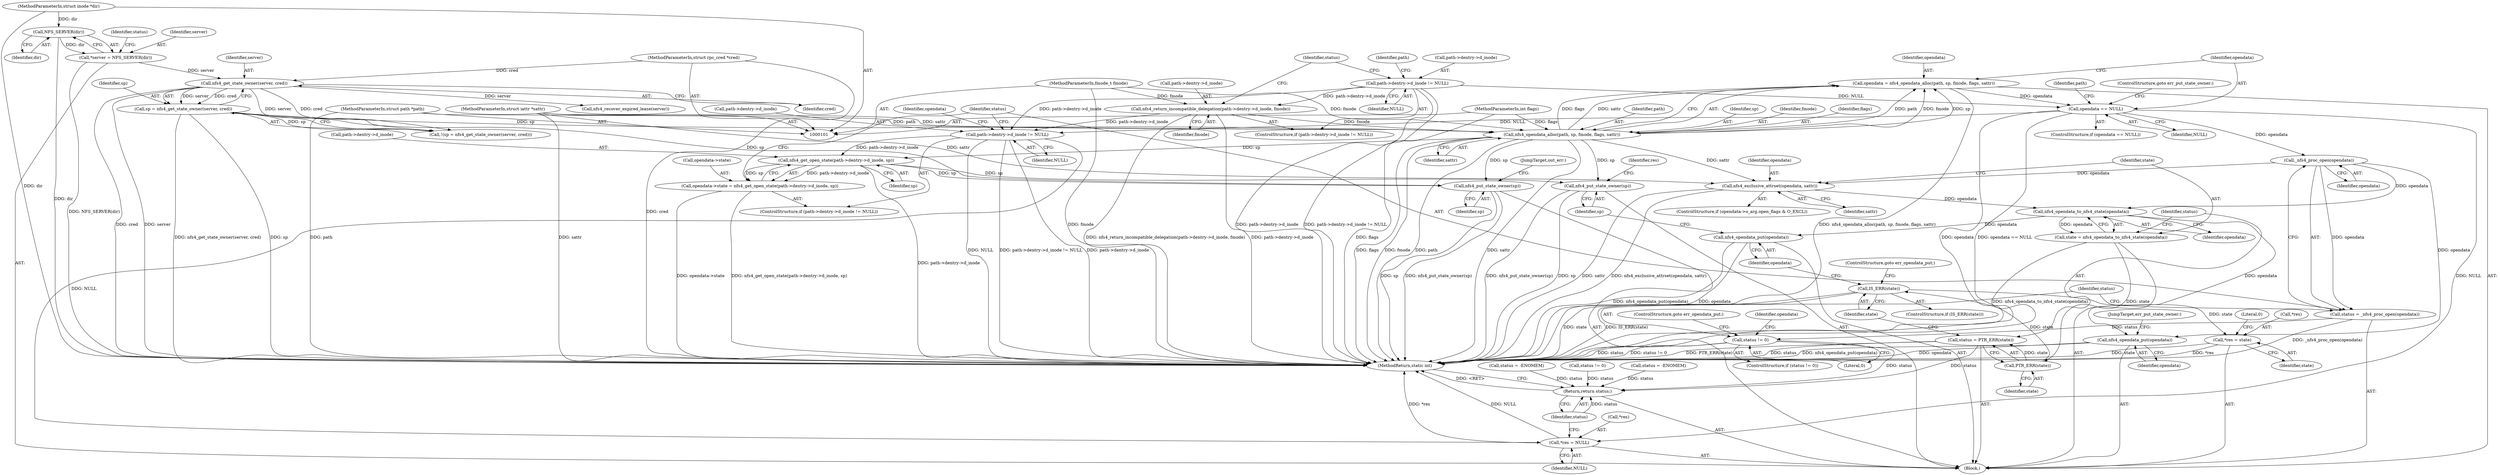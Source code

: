 digraph "0_linux_dc0b027dfadfcb8a5504f7d8052754bf8d501ab9_1@API" {
"1000174" [label="(Call,opendata == NULL)"];
"1000165" [label="(Call,opendata = nfs4_opendata_alloc(path, sp, fmode, flags, sattr))"];
"1000167" [label="(Call,nfs4_opendata_alloc(path, sp, fmode, flags, sattr))"];
"1000103" [label="(MethodParameterIn,struct path *path)"];
"1000128" [label="(Call,sp = nfs4_get_state_owner(server, cred))"];
"1000130" [label="(Call,nfs4_get_state_owner(server, cred))"];
"1000116" [label="(Call,*server = NFS_SERVER(dir))"];
"1000118" [label="(Call,NFS_SERVER(dir))"];
"1000102" [label="(MethodParameterIn,struct inode *dir)"];
"1000107" [label="(MethodParameterIn,struct rpc_cred *cred)"];
"1000154" [label="(Call,nfs4_return_incompatible_delegation(path->dentry->d_inode, fmode))"];
"1000147" [label="(Call,path->dentry->d_inode != NULL)"];
"1000104" [label="(MethodParameterIn,fmode_t fmode)"];
"1000105" [label="(MethodParameterIn,int flags)"];
"1000106" [label="(MethodParameterIn,struct iattr *sattr)"];
"1000179" [label="(Call,path->dentry->d_inode != NULL)"];
"1000190" [label="(Call,nfs4_get_open_state(path->dentry->d_inode, sp))"];
"1000186" [label="(Call,opendata->state = nfs4_get_open_state(path->dentry->d_inode, sp))"];
"1000231" [label="(Call,nfs4_put_state_owner(sp))"];
"1000243" [label="(Call,nfs4_put_state_owner(sp))"];
"1000246" [label="(Call,*res = NULL)"];
"1000199" [label="(Call,_nfs4_proc_open(opendata))"];
"1000197" [label="(Call,status = _nfs4_proc_open(opendata))"];
"1000202" [label="(Call,status != 0)"];
"1000250" [label="(Return,return status;)"];
"1000214" [label="(Call,nfs4_exclusive_attrset(opendata, sattr))"];
"1000219" [label="(Call,nfs4_opendata_to_nfs4_state(opendata))"];
"1000217" [label="(Call,state = nfs4_opendata_to_nfs4_state(opendata))"];
"1000223" [label="(Call,PTR_ERR(state))"];
"1000221" [label="(Call,status = PTR_ERR(state))"];
"1000226" [label="(Call,IS_ERR(state))"];
"1000233" [label="(Call,*res = state)"];
"1000229" [label="(Call,nfs4_opendata_put(opendata))"];
"1000240" [label="(Call,nfs4_opendata_put(opendata))"];
"1000224" [label="(Identifier,state)"];
"1000204" [label="(Literal,0)"];
"1000227" [label="(Identifier,state)"];
"1000177" [label="(ControlStructure,goto err_put_state_owner;)"];
"1000241" [label="(Identifier,opendata)"];
"1000226" [label="(Call,IS_ERR(state))"];
"1000252" [label="(MethodReturn,static int)"];
"1000118" [label="(Call,NFS_SERVER(dir))"];
"1000203" [label="(Identifier,status)"];
"1000166" [label="(Identifier,opendata)"];
"1000187" [label="(Call,opendata->state)"];
"1000250" [label="(Return,return status;)"];
"1000129" [label="(Identifier,sp)"];
"1000127" [label="(Call,!(sp = nfs4_get_state_owner(server, cred)))"];
"1000201" [label="(ControlStructure,if (status != 0))"];
"1000233" [label="(Call,*res = state)"];
"1000139" [label="(Call,nfs4_recover_expired_lease(server))"];
"1000175" [label="(Identifier,opendata)"];
"1000180" [label="(Call,path->dentry->d_inode)"];
"1000109" [label="(Block,)"];
"1000132" [label="(Identifier,cred)"];
"1000225" [label="(ControlStructure,if (IS_ERR(state)))"];
"1000188" [label="(Identifier,opendata)"];
"1000172" [label="(Identifier,sattr)"];
"1000246" [label="(Call,*res = NULL)"];
"1000179" [label="(Call,path->dentry->d_inode != NULL)"];
"1000131" [label="(Identifier,server)"];
"1000222" [label="(Identifier,status)"];
"1000185" [label="(Identifier,NULL)"];
"1000199" [label="(Call,_nfs4_proc_open(opendata))"];
"1000165" [label="(Call,opendata = nfs4_opendata_alloc(path, sp, fmode, flags, sattr))"];
"1000173" [label="(ControlStructure,if (opendata == NULL))"];
"1000116" [label="(Call,*server = NFS_SERVER(dir))"];
"1000168" [label="(Identifier,path)"];
"1000123" [label="(Identifier,status)"];
"1000119" [label="(Identifier,dir)"];
"1000230" [label="(Identifier,opendata)"];
"1000198" [label="(Identifier,status)"];
"1000191" [label="(Call,path->dentry->d_inode)"];
"1000105" [label="(MethodParameterIn,int flags)"];
"1000162" [label="(Identifier,status)"];
"1000217" [label="(Call,state = nfs4_opendata_to_nfs4_state(opendata))"];
"1000157" [label="(Identifier,path)"];
"1000229" [label="(Call,nfs4_opendata_put(opendata))"];
"1000117" [label="(Identifier,server)"];
"1000107" [label="(MethodParameterIn,struct rpc_cred *cred)"];
"1000235" [label="(Identifier,res)"];
"1000245" [label="(JumpTarget,out_err:)"];
"1000242" [label="(JumpTarget,err_put_state_owner:)"];
"1000148" [label="(Call,path->dentry->d_inode)"];
"1000228" [label="(ControlStructure,goto err_opendata_put;)"];
"1000102" [label="(MethodParameterIn,struct inode *dir)"];
"1000153" [label="(Identifier,NULL)"];
"1000232" [label="(Identifier,sp)"];
"1000154" [label="(Call,nfs4_return_incompatible_delegation(path->dentry->d_inode, fmode))"];
"1000216" [label="(Identifier,sattr)"];
"1000104" [label="(MethodParameterIn,fmode_t fmode)"];
"1000169" [label="(Identifier,sp)"];
"1000190" [label="(Call,nfs4_get_open_state(path->dentry->d_inode, sp))"];
"1000161" [label="(Call,status = -ENOMEM)"];
"1000200" [label="(Identifier,opendata)"];
"1000186" [label="(Call,opendata->state = nfs4_get_open_state(path->dentry->d_inode, sp))"];
"1000155" [label="(Call,path->dentry->d_inode)"];
"1000142" [label="(Call,status != 0)"];
"1000240" [label="(Call,nfs4_opendata_put(opendata))"];
"1000234" [label="(Call,*res)"];
"1000197" [label="(Call,status = _nfs4_proc_open(opendata))"];
"1000244" [label="(Identifier,sp)"];
"1000176" [label="(Identifier,NULL)"];
"1000170" [label="(Identifier,fmode)"];
"1000146" [label="(ControlStructure,if (path->dentry->d_inode != NULL))"];
"1000196" [label="(Identifier,sp)"];
"1000238" [label="(Literal,0)"];
"1000223" [label="(Call,PTR_ERR(state))"];
"1000122" [label="(Call,status = -ENOMEM)"];
"1000147" [label="(Call,path->dentry->d_inode != NULL)"];
"1000128" [label="(Call,sp = nfs4_get_state_owner(server, cred))"];
"1000220" [label="(Identifier,opendata)"];
"1000218" [label="(Identifier,state)"];
"1000210" [label="(Identifier,opendata)"];
"1000247" [label="(Call,*res)"];
"1000182" [label="(Identifier,path)"];
"1000174" [label="(Call,opendata == NULL)"];
"1000251" [label="(Identifier,status)"];
"1000219" [label="(Call,nfs4_opendata_to_nfs4_state(opendata))"];
"1000171" [label="(Identifier,flags)"];
"1000214" [label="(Call,nfs4_exclusive_attrset(opendata, sattr))"];
"1000178" [label="(ControlStructure,if (path->dentry->d_inode != NULL))"];
"1000130" [label="(Call,nfs4_get_state_owner(server, cred))"];
"1000205" [label="(ControlStructure,goto err_opendata_put;)"];
"1000236" [label="(Identifier,state)"];
"1000249" [label="(Identifier,NULL)"];
"1000103" [label="(MethodParameterIn,struct path *path)"];
"1000106" [label="(MethodParameterIn,struct iattr *sattr)"];
"1000231" [label="(Call,nfs4_put_state_owner(sp))"];
"1000221" [label="(Call,status = PTR_ERR(state))"];
"1000215" [label="(Identifier,opendata)"];
"1000206" [label="(ControlStructure,if (opendata->o_arg.open_flags & O_EXCL))"];
"1000243" [label="(Call,nfs4_put_state_owner(sp))"];
"1000160" [label="(Identifier,fmode)"];
"1000202" [label="(Call,status != 0)"];
"1000167" [label="(Call,nfs4_opendata_alloc(path, sp, fmode, flags, sattr))"];
"1000174" -> "1000173"  [label="AST: "];
"1000174" -> "1000176"  [label="CFG: "];
"1000175" -> "1000174"  [label="AST: "];
"1000176" -> "1000174"  [label="AST: "];
"1000177" -> "1000174"  [label="CFG: "];
"1000182" -> "1000174"  [label="CFG: "];
"1000174" -> "1000252"  [label="DDG: opendata == NULL"];
"1000174" -> "1000252"  [label="DDG: opendata"];
"1000165" -> "1000174"  [label="DDG: opendata"];
"1000147" -> "1000174"  [label="DDG: NULL"];
"1000174" -> "1000179"  [label="DDG: NULL"];
"1000174" -> "1000199"  [label="DDG: opendata"];
"1000174" -> "1000246"  [label="DDG: NULL"];
"1000165" -> "1000109"  [label="AST: "];
"1000165" -> "1000167"  [label="CFG: "];
"1000166" -> "1000165"  [label="AST: "];
"1000167" -> "1000165"  [label="AST: "];
"1000175" -> "1000165"  [label="CFG: "];
"1000165" -> "1000252"  [label="DDG: nfs4_opendata_alloc(path, sp, fmode, flags, sattr)"];
"1000167" -> "1000165"  [label="DDG: path"];
"1000167" -> "1000165"  [label="DDG: sattr"];
"1000167" -> "1000165"  [label="DDG: fmode"];
"1000167" -> "1000165"  [label="DDG: sp"];
"1000167" -> "1000165"  [label="DDG: flags"];
"1000167" -> "1000172"  [label="CFG: "];
"1000168" -> "1000167"  [label="AST: "];
"1000169" -> "1000167"  [label="AST: "];
"1000170" -> "1000167"  [label="AST: "];
"1000171" -> "1000167"  [label="AST: "];
"1000172" -> "1000167"  [label="AST: "];
"1000167" -> "1000252"  [label="DDG: path"];
"1000167" -> "1000252"  [label="DDG: sattr"];
"1000167" -> "1000252"  [label="DDG: flags"];
"1000167" -> "1000252"  [label="DDG: fmode"];
"1000103" -> "1000167"  [label="DDG: path"];
"1000128" -> "1000167"  [label="DDG: sp"];
"1000154" -> "1000167"  [label="DDG: fmode"];
"1000104" -> "1000167"  [label="DDG: fmode"];
"1000105" -> "1000167"  [label="DDG: flags"];
"1000106" -> "1000167"  [label="DDG: sattr"];
"1000167" -> "1000190"  [label="DDG: sp"];
"1000167" -> "1000214"  [label="DDG: sattr"];
"1000167" -> "1000231"  [label="DDG: sp"];
"1000167" -> "1000243"  [label="DDG: sp"];
"1000103" -> "1000101"  [label="AST: "];
"1000103" -> "1000252"  [label="DDG: path"];
"1000128" -> "1000127"  [label="AST: "];
"1000128" -> "1000130"  [label="CFG: "];
"1000129" -> "1000128"  [label="AST: "];
"1000130" -> "1000128"  [label="AST: "];
"1000127" -> "1000128"  [label="CFG: "];
"1000128" -> "1000252"  [label="DDG: nfs4_get_state_owner(server, cred)"];
"1000128" -> "1000252"  [label="DDG: sp"];
"1000128" -> "1000127"  [label="DDG: sp"];
"1000130" -> "1000128"  [label="DDG: server"];
"1000130" -> "1000128"  [label="DDG: cred"];
"1000128" -> "1000243"  [label="DDG: sp"];
"1000130" -> "1000132"  [label="CFG: "];
"1000131" -> "1000130"  [label="AST: "];
"1000132" -> "1000130"  [label="AST: "];
"1000130" -> "1000252"  [label="DDG: cred"];
"1000130" -> "1000252"  [label="DDG: server"];
"1000130" -> "1000127"  [label="DDG: server"];
"1000130" -> "1000127"  [label="DDG: cred"];
"1000116" -> "1000130"  [label="DDG: server"];
"1000107" -> "1000130"  [label="DDG: cred"];
"1000130" -> "1000139"  [label="DDG: server"];
"1000116" -> "1000109"  [label="AST: "];
"1000116" -> "1000118"  [label="CFG: "];
"1000117" -> "1000116"  [label="AST: "];
"1000118" -> "1000116"  [label="AST: "];
"1000123" -> "1000116"  [label="CFG: "];
"1000116" -> "1000252"  [label="DDG: NFS_SERVER(dir)"];
"1000118" -> "1000116"  [label="DDG: dir"];
"1000118" -> "1000119"  [label="CFG: "];
"1000119" -> "1000118"  [label="AST: "];
"1000118" -> "1000252"  [label="DDG: dir"];
"1000102" -> "1000118"  [label="DDG: dir"];
"1000102" -> "1000101"  [label="AST: "];
"1000102" -> "1000252"  [label="DDG: dir"];
"1000107" -> "1000101"  [label="AST: "];
"1000107" -> "1000252"  [label="DDG: cred"];
"1000154" -> "1000146"  [label="AST: "];
"1000154" -> "1000160"  [label="CFG: "];
"1000155" -> "1000154"  [label="AST: "];
"1000160" -> "1000154"  [label="AST: "];
"1000162" -> "1000154"  [label="CFG: "];
"1000154" -> "1000252"  [label="DDG: nfs4_return_incompatible_delegation(path->dentry->d_inode, fmode)"];
"1000154" -> "1000252"  [label="DDG: path->dentry->d_inode"];
"1000147" -> "1000154"  [label="DDG: path->dentry->d_inode"];
"1000104" -> "1000154"  [label="DDG: fmode"];
"1000154" -> "1000179"  [label="DDG: path->dentry->d_inode"];
"1000147" -> "1000146"  [label="AST: "];
"1000147" -> "1000153"  [label="CFG: "];
"1000148" -> "1000147"  [label="AST: "];
"1000153" -> "1000147"  [label="AST: "];
"1000157" -> "1000147"  [label="CFG: "];
"1000162" -> "1000147"  [label="CFG: "];
"1000147" -> "1000252"  [label="DDG: path->dentry->d_inode"];
"1000147" -> "1000252"  [label="DDG: path->dentry->d_inode != NULL"];
"1000147" -> "1000179"  [label="DDG: path->dentry->d_inode"];
"1000104" -> "1000101"  [label="AST: "];
"1000104" -> "1000252"  [label="DDG: fmode"];
"1000105" -> "1000101"  [label="AST: "];
"1000105" -> "1000252"  [label="DDG: flags"];
"1000106" -> "1000101"  [label="AST: "];
"1000106" -> "1000252"  [label="DDG: sattr"];
"1000106" -> "1000214"  [label="DDG: sattr"];
"1000179" -> "1000178"  [label="AST: "];
"1000179" -> "1000185"  [label="CFG: "];
"1000180" -> "1000179"  [label="AST: "];
"1000185" -> "1000179"  [label="AST: "];
"1000188" -> "1000179"  [label="CFG: "];
"1000198" -> "1000179"  [label="CFG: "];
"1000179" -> "1000252"  [label="DDG: NULL"];
"1000179" -> "1000252"  [label="DDG: path->dentry->d_inode != NULL"];
"1000179" -> "1000252"  [label="DDG: path->dentry->d_inode"];
"1000179" -> "1000190"  [label="DDG: path->dentry->d_inode"];
"1000179" -> "1000246"  [label="DDG: NULL"];
"1000190" -> "1000186"  [label="AST: "];
"1000190" -> "1000196"  [label="CFG: "];
"1000191" -> "1000190"  [label="AST: "];
"1000196" -> "1000190"  [label="AST: "];
"1000186" -> "1000190"  [label="CFG: "];
"1000190" -> "1000252"  [label="DDG: path->dentry->d_inode"];
"1000190" -> "1000186"  [label="DDG: path->dentry->d_inode"];
"1000190" -> "1000186"  [label="DDG: sp"];
"1000190" -> "1000231"  [label="DDG: sp"];
"1000190" -> "1000243"  [label="DDG: sp"];
"1000186" -> "1000178"  [label="AST: "];
"1000187" -> "1000186"  [label="AST: "];
"1000198" -> "1000186"  [label="CFG: "];
"1000186" -> "1000252"  [label="DDG: nfs4_get_open_state(path->dentry->d_inode, sp)"];
"1000186" -> "1000252"  [label="DDG: opendata->state"];
"1000231" -> "1000109"  [label="AST: "];
"1000231" -> "1000232"  [label="CFG: "];
"1000232" -> "1000231"  [label="AST: "];
"1000235" -> "1000231"  [label="CFG: "];
"1000231" -> "1000252"  [label="DDG: nfs4_put_state_owner(sp)"];
"1000231" -> "1000252"  [label="DDG: sp"];
"1000243" -> "1000109"  [label="AST: "];
"1000243" -> "1000244"  [label="CFG: "];
"1000244" -> "1000243"  [label="AST: "];
"1000245" -> "1000243"  [label="CFG: "];
"1000243" -> "1000252"  [label="DDG: sp"];
"1000243" -> "1000252"  [label="DDG: nfs4_put_state_owner(sp)"];
"1000246" -> "1000109"  [label="AST: "];
"1000246" -> "1000249"  [label="CFG: "];
"1000247" -> "1000246"  [label="AST: "];
"1000249" -> "1000246"  [label="AST: "];
"1000251" -> "1000246"  [label="CFG: "];
"1000246" -> "1000252"  [label="DDG: *res"];
"1000246" -> "1000252"  [label="DDG: NULL"];
"1000199" -> "1000197"  [label="AST: "];
"1000199" -> "1000200"  [label="CFG: "];
"1000200" -> "1000199"  [label="AST: "];
"1000197" -> "1000199"  [label="CFG: "];
"1000199" -> "1000197"  [label="DDG: opendata"];
"1000199" -> "1000214"  [label="DDG: opendata"];
"1000199" -> "1000219"  [label="DDG: opendata"];
"1000199" -> "1000240"  [label="DDG: opendata"];
"1000197" -> "1000109"  [label="AST: "];
"1000198" -> "1000197"  [label="AST: "];
"1000203" -> "1000197"  [label="CFG: "];
"1000197" -> "1000252"  [label="DDG: _nfs4_proc_open(opendata)"];
"1000197" -> "1000202"  [label="DDG: status"];
"1000202" -> "1000201"  [label="AST: "];
"1000202" -> "1000204"  [label="CFG: "];
"1000203" -> "1000202"  [label="AST: "];
"1000204" -> "1000202"  [label="AST: "];
"1000205" -> "1000202"  [label="CFG: "];
"1000210" -> "1000202"  [label="CFG: "];
"1000202" -> "1000252"  [label="DDG: status"];
"1000202" -> "1000252"  [label="DDG: status != 0"];
"1000202" -> "1000250"  [label="DDG: status"];
"1000250" -> "1000109"  [label="AST: "];
"1000250" -> "1000251"  [label="CFG: "];
"1000251" -> "1000250"  [label="AST: "];
"1000252" -> "1000250"  [label="CFG: "];
"1000250" -> "1000252"  [label="DDG: <RET>"];
"1000251" -> "1000250"  [label="DDG: status"];
"1000122" -> "1000250"  [label="DDG: status"];
"1000221" -> "1000250"  [label="DDG: status"];
"1000142" -> "1000250"  [label="DDG: status"];
"1000161" -> "1000250"  [label="DDG: status"];
"1000214" -> "1000206"  [label="AST: "];
"1000214" -> "1000216"  [label="CFG: "];
"1000215" -> "1000214"  [label="AST: "];
"1000216" -> "1000214"  [label="AST: "];
"1000218" -> "1000214"  [label="CFG: "];
"1000214" -> "1000252"  [label="DDG: sattr"];
"1000214" -> "1000252"  [label="DDG: nfs4_exclusive_attrset(opendata, sattr)"];
"1000214" -> "1000219"  [label="DDG: opendata"];
"1000219" -> "1000217"  [label="AST: "];
"1000219" -> "1000220"  [label="CFG: "];
"1000220" -> "1000219"  [label="AST: "];
"1000217" -> "1000219"  [label="CFG: "];
"1000219" -> "1000217"  [label="DDG: opendata"];
"1000219" -> "1000229"  [label="DDG: opendata"];
"1000219" -> "1000240"  [label="DDG: opendata"];
"1000217" -> "1000109"  [label="AST: "];
"1000218" -> "1000217"  [label="AST: "];
"1000222" -> "1000217"  [label="CFG: "];
"1000217" -> "1000252"  [label="DDG: nfs4_opendata_to_nfs4_state(opendata)"];
"1000217" -> "1000223"  [label="DDG: state"];
"1000223" -> "1000221"  [label="AST: "];
"1000223" -> "1000224"  [label="CFG: "];
"1000224" -> "1000223"  [label="AST: "];
"1000221" -> "1000223"  [label="CFG: "];
"1000223" -> "1000221"  [label="DDG: state"];
"1000223" -> "1000226"  [label="DDG: state"];
"1000221" -> "1000109"  [label="AST: "];
"1000222" -> "1000221"  [label="AST: "];
"1000227" -> "1000221"  [label="CFG: "];
"1000221" -> "1000252"  [label="DDG: PTR_ERR(state)"];
"1000221" -> "1000252"  [label="DDG: status"];
"1000226" -> "1000225"  [label="AST: "];
"1000226" -> "1000227"  [label="CFG: "];
"1000227" -> "1000226"  [label="AST: "];
"1000228" -> "1000226"  [label="CFG: "];
"1000230" -> "1000226"  [label="CFG: "];
"1000226" -> "1000252"  [label="DDG: state"];
"1000226" -> "1000252"  [label="DDG: IS_ERR(state)"];
"1000226" -> "1000233"  [label="DDG: state"];
"1000233" -> "1000109"  [label="AST: "];
"1000233" -> "1000236"  [label="CFG: "];
"1000234" -> "1000233"  [label="AST: "];
"1000236" -> "1000233"  [label="AST: "];
"1000238" -> "1000233"  [label="CFG: "];
"1000233" -> "1000252"  [label="DDG: state"];
"1000233" -> "1000252"  [label="DDG: *res"];
"1000229" -> "1000109"  [label="AST: "];
"1000229" -> "1000230"  [label="CFG: "];
"1000230" -> "1000229"  [label="AST: "];
"1000232" -> "1000229"  [label="CFG: "];
"1000229" -> "1000252"  [label="DDG: nfs4_opendata_put(opendata)"];
"1000229" -> "1000252"  [label="DDG: opendata"];
"1000240" -> "1000109"  [label="AST: "];
"1000240" -> "1000241"  [label="CFG: "];
"1000241" -> "1000240"  [label="AST: "];
"1000242" -> "1000240"  [label="CFG: "];
"1000240" -> "1000252"  [label="DDG: nfs4_opendata_put(opendata)"];
"1000240" -> "1000252"  [label="DDG: opendata"];
}
